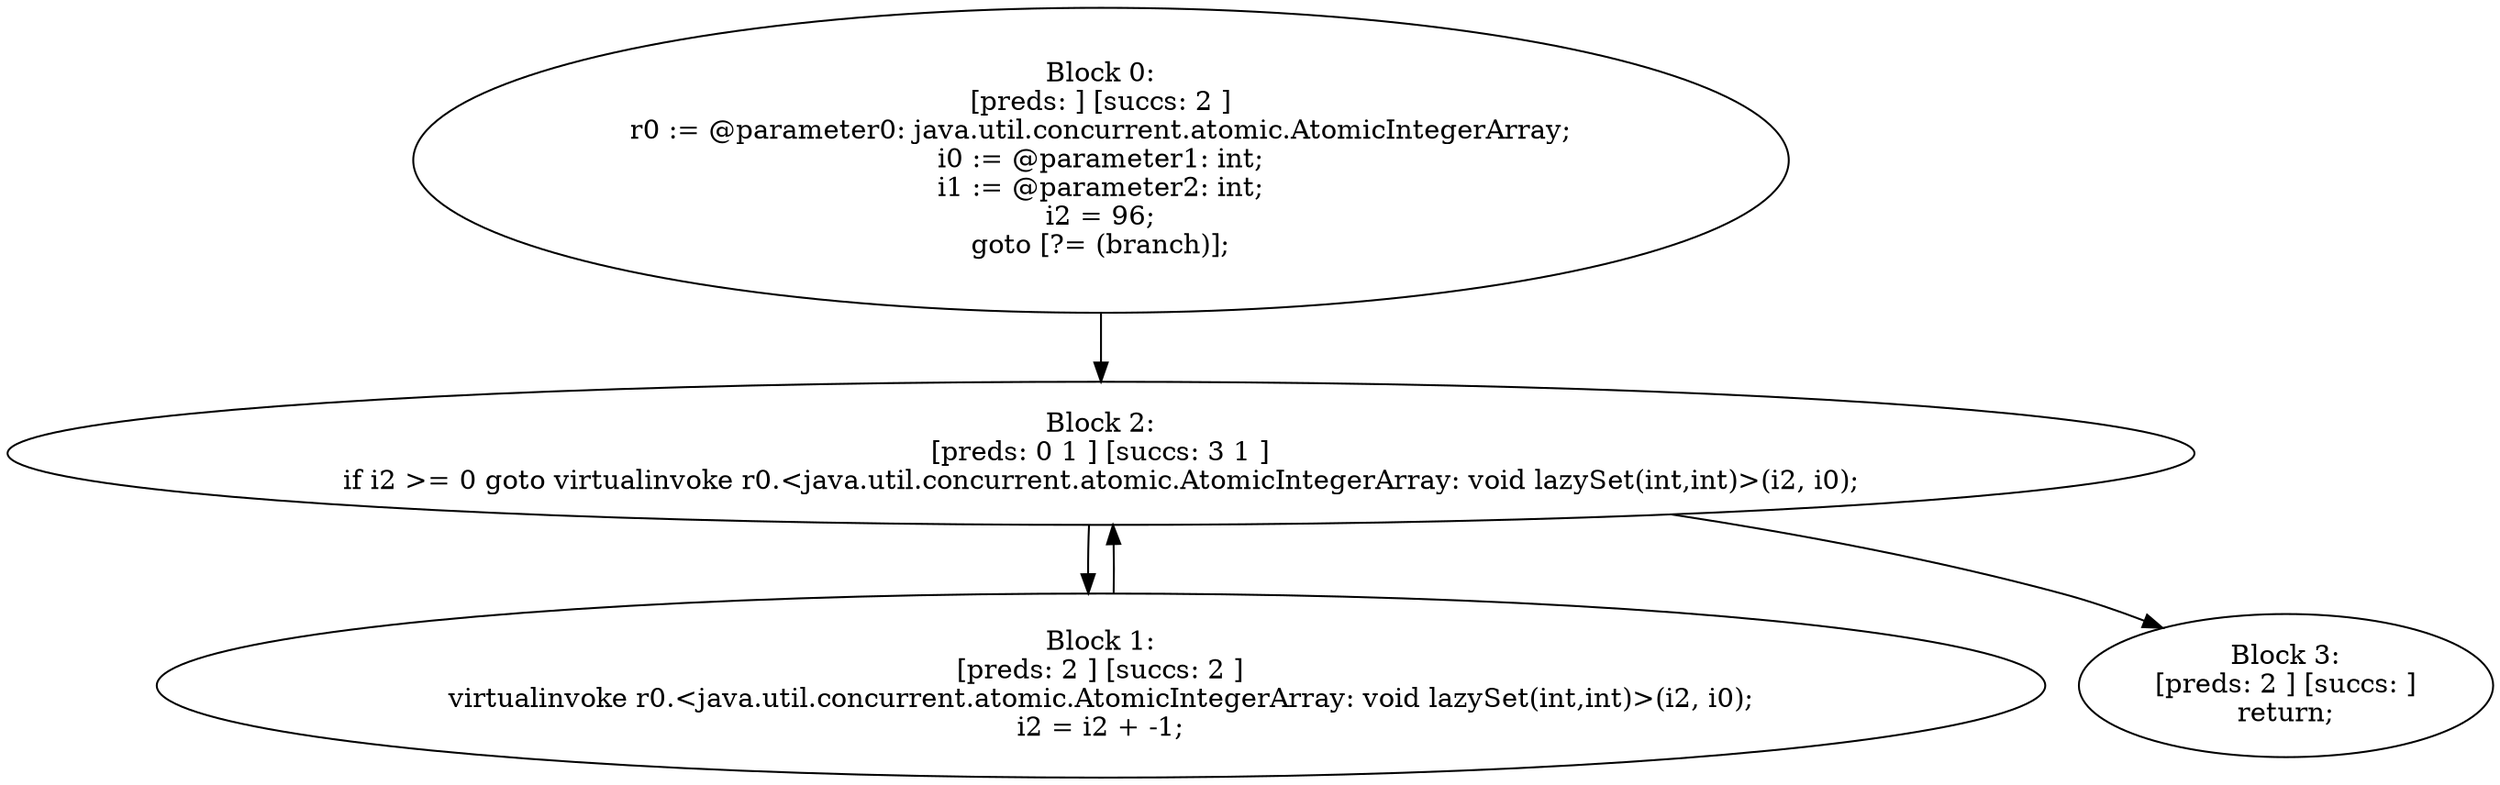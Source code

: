 digraph "unitGraph" {
    "Block 0:
[preds: ] [succs: 2 ]
r0 := @parameter0: java.util.concurrent.atomic.AtomicIntegerArray;
i0 := @parameter1: int;
i1 := @parameter2: int;
i2 = 96;
goto [?= (branch)];
"
    "Block 1:
[preds: 2 ] [succs: 2 ]
virtualinvoke r0.<java.util.concurrent.atomic.AtomicIntegerArray: void lazySet(int,int)>(i2, i0);
i2 = i2 + -1;
"
    "Block 2:
[preds: 0 1 ] [succs: 3 1 ]
if i2 >= 0 goto virtualinvoke r0.<java.util.concurrent.atomic.AtomicIntegerArray: void lazySet(int,int)>(i2, i0);
"
    "Block 3:
[preds: 2 ] [succs: ]
return;
"
    "Block 0:
[preds: ] [succs: 2 ]
r0 := @parameter0: java.util.concurrent.atomic.AtomicIntegerArray;
i0 := @parameter1: int;
i1 := @parameter2: int;
i2 = 96;
goto [?= (branch)];
"->"Block 2:
[preds: 0 1 ] [succs: 3 1 ]
if i2 >= 0 goto virtualinvoke r0.<java.util.concurrent.atomic.AtomicIntegerArray: void lazySet(int,int)>(i2, i0);
";
    "Block 1:
[preds: 2 ] [succs: 2 ]
virtualinvoke r0.<java.util.concurrent.atomic.AtomicIntegerArray: void lazySet(int,int)>(i2, i0);
i2 = i2 + -1;
"->"Block 2:
[preds: 0 1 ] [succs: 3 1 ]
if i2 >= 0 goto virtualinvoke r0.<java.util.concurrent.atomic.AtomicIntegerArray: void lazySet(int,int)>(i2, i0);
";
    "Block 2:
[preds: 0 1 ] [succs: 3 1 ]
if i2 >= 0 goto virtualinvoke r0.<java.util.concurrent.atomic.AtomicIntegerArray: void lazySet(int,int)>(i2, i0);
"->"Block 3:
[preds: 2 ] [succs: ]
return;
";
    "Block 2:
[preds: 0 1 ] [succs: 3 1 ]
if i2 >= 0 goto virtualinvoke r0.<java.util.concurrent.atomic.AtomicIntegerArray: void lazySet(int,int)>(i2, i0);
"->"Block 1:
[preds: 2 ] [succs: 2 ]
virtualinvoke r0.<java.util.concurrent.atomic.AtomicIntegerArray: void lazySet(int,int)>(i2, i0);
i2 = i2 + -1;
";
}
